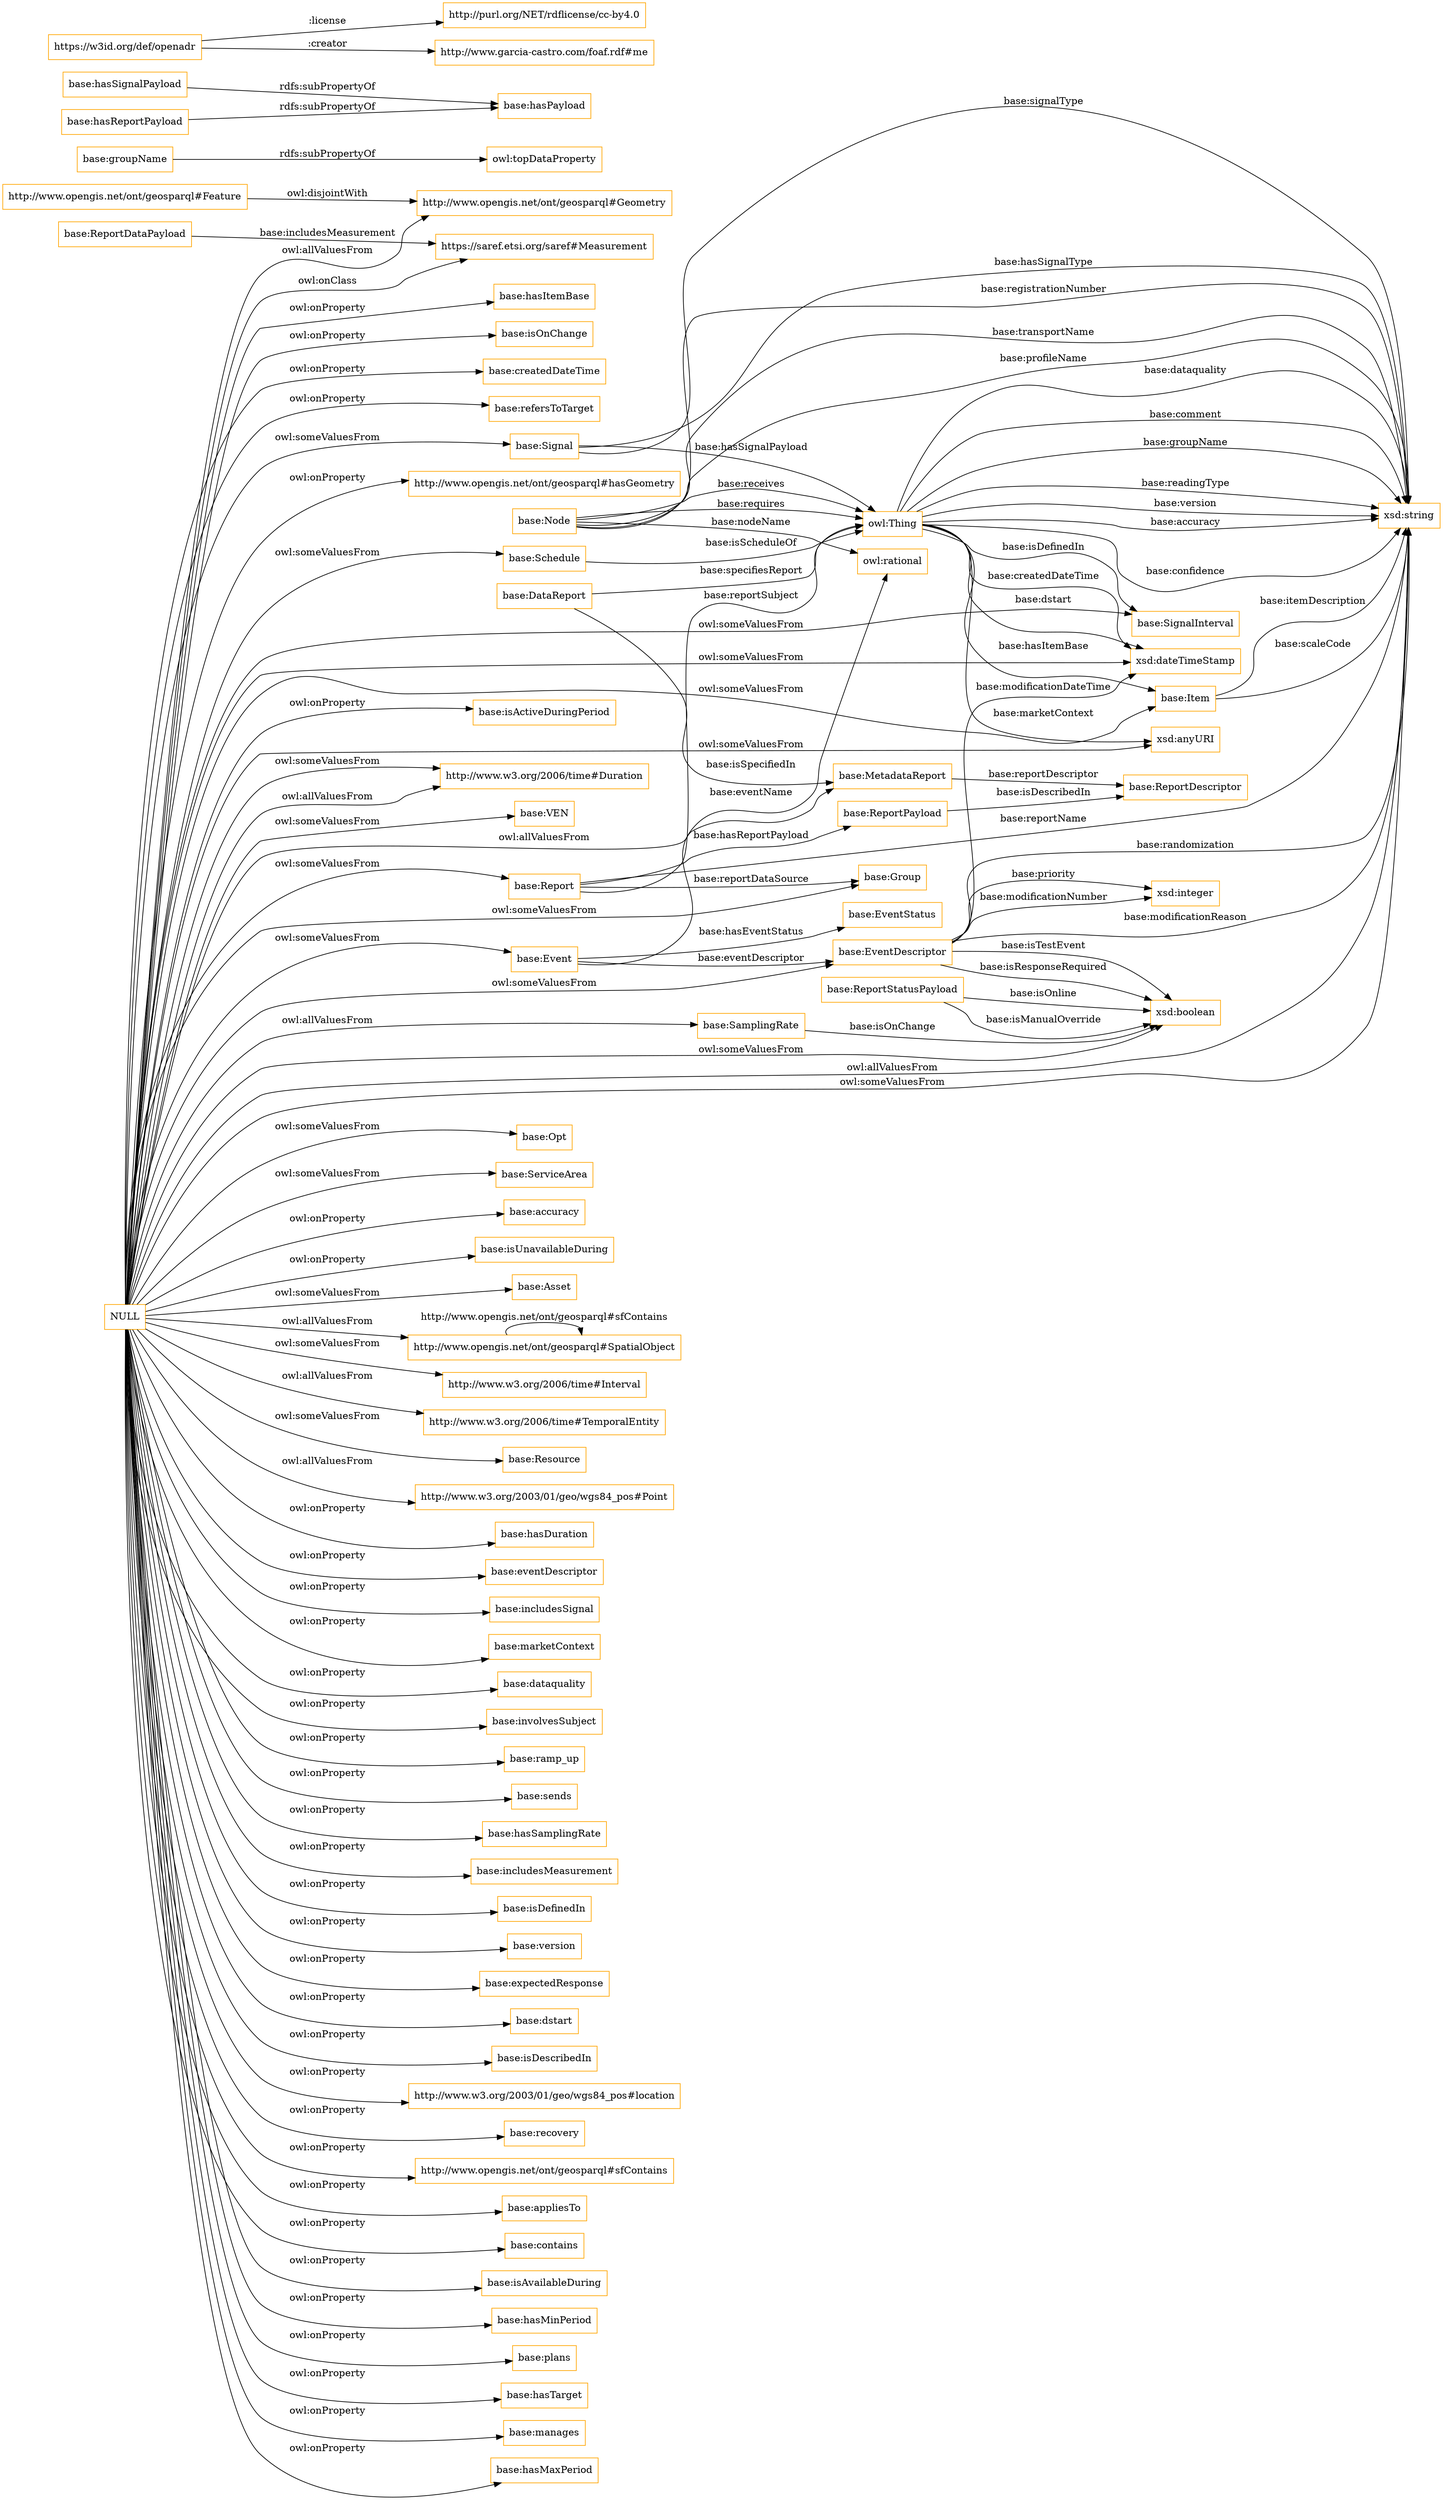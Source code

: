 digraph ar2dtool_diagram { 
rankdir=LR;
size="1501"
node [shape = rectangle, color="orange"]; "base:SignalInterval" "http://www.w3.org/2006/time#Duration" "base:VEN" "base:Signal" "base:Opt" "base:DataReport" "base:ReportDataPayload" "base:EventStatus" "base:ReportStatusPayload" "base:ServiceArea" "base:Item" "base:ReportDescriptor" "base:SamplingRate" "base:Group" "base:Node" "http://www.opengis.net/ont/geosparql#Geometry" "https://saref.etsi.org/saref#Measurement" "base:Asset" "http://www.opengis.net/ont/geosparql#SpatialObject" "base:Event" "http://www.w3.org/2006/time#Interval" "http://www.w3.org/2006/time#TemporalEntity" "base:Resource" "base:Schedule" "base:EventDescriptor" "http://www.opengis.net/ont/geosparql#Feature" "base:ReportPayload" "http://www.w3.org/2003/01/geo/wgs84_pos#Point" "base:MetadataReport" "base:Report" ; /*classes style*/
	"http://www.opengis.net/ont/geosparql#Feature" -> "http://www.opengis.net/ont/geosparql#Geometry" [ label = "owl:disjointWith" ];
	"base:groupName" -> "owl:topDataProperty" [ label = "rdfs:subPropertyOf" ];
	"NULL" -> "base:hasDuration" [ label = "owl:onProperty" ];
	"NULL" -> "base:Signal" [ label = "owl:someValuesFrom" ];
	"NULL" -> "base:eventDescriptor" [ label = "owl:onProperty" ];
	"NULL" -> "base:includesSignal" [ label = "owl:onProperty" ];
	"NULL" -> "base:Resource" [ label = "owl:someValuesFrom" ];
	"NULL" -> "xsd:anyURI" [ label = "owl:someValuesFrom" ];
	"NULL" -> "http://www.w3.org/2006/time#TemporalEntity" [ label = "owl:allValuesFrom" ];
	"NULL" -> "base:marketContext" [ label = "owl:onProperty" ];
	"NULL" -> "base:dataquality" [ label = "owl:onProperty" ];
	"NULL" -> "base:Schedule" [ label = "owl:someValuesFrom" ];
	"NULL" -> "base:involvesSubject" [ label = "owl:onProperty" ];
	"NULL" -> "base:ramp_up" [ label = "owl:onProperty" ];
	"NULL" -> "xsd:string" [ label = "owl:allValuesFrom" ];
	"NULL" -> "base:sends" [ label = "owl:onProperty" ];
	"NULL" -> "base:hasSamplingRate" [ label = "owl:onProperty" ];
	"NULL" -> "xsd:dateTimeStamp" [ label = "owl:someValuesFrom" ];
	"NULL" -> "base:includesMeasurement" [ label = "owl:onProperty" ];
	"NULL" -> "http://www.w3.org/2006/time#Duration" [ label = "owl:someValuesFrom" ];
	"NULL" -> "base:EventDescriptor" [ label = "owl:someValuesFrom" ];
	"NULL" -> "base:isDefinedIn" [ label = "owl:onProperty" ];
	"NULL" -> "base:MetadataReport" [ label = "owl:allValuesFrom" ];
	"NULL" -> "xsd:boolean" [ label = "owl:someValuesFrom" ];
	"NULL" -> "base:version" [ label = "owl:onProperty" ];
	"NULL" -> "base:expectedResponse" [ label = "owl:onProperty" ];
	"NULL" -> "base:dstart" [ label = "owl:onProperty" ];
	"NULL" -> "base:isDescribedIn" [ label = "owl:onProperty" ];
	"NULL" -> "http://www.w3.org/2003/01/geo/wgs84_pos#location" [ label = "owl:onProperty" ];
	"NULL" -> "base:recovery" [ label = "owl:onProperty" ];
	"NULL" -> "http://www.opengis.net/ont/geosparql#sfContains" [ label = "owl:onProperty" ];
	"NULL" -> "base:appliesTo" [ label = "owl:onProperty" ];
	"NULL" -> "https://saref.etsi.org/saref#Measurement" [ label = "owl:onClass" ];
	"NULL" -> "base:contains" [ label = "owl:onProperty" ];
	"NULL" -> "base:isAvailableDuring" [ label = "owl:onProperty" ];
	"NULL" -> "base:hasMinPeriod" [ label = "owl:onProperty" ];
	"NULL" -> "base:Report" [ label = "owl:someValuesFrom" ];
	"NULL" -> "http://www.opengis.net/ont/geosparql#SpatialObject" [ label = "owl:allValuesFrom" ];
	"NULL" -> "base:SamplingRate" [ label = "owl:allValuesFrom" ];
	"NULL" -> "base:plans" [ label = "owl:onProperty" ];
	"NULL" -> "base:Item" [ label = "owl:someValuesFrom" ];
	"NULL" -> "base:hasTarget" [ label = "owl:onProperty" ];
	"NULL" -> "http://www.w3.org/2003/01/geo/wgs84_pos#Point" [ label = "owl:allValuesFrom" ];
	"NULL" -> "base:manages" [ label = "owl:onProperty" ];
	"NULL" -> "base:hasMaxPeriod" [ label = "owl:onProperty" ];
	"NULL" -> "http://www.opengis.net/ont/geosparql#Geometry" [ label = "owl:allValuesFrom" ];
	"NULL" -> "base:ServiceArea" [ label = "owl:someValuesFrom" ];
	"NULL" -> "base:hasItemBase" [ label = "owl:onProperty" ];
	"NULL" -> "base:SignalInterval" [ label = "owl:someValuesFrom" ];
	"NULL" -> "base:VEN" [ label = "owl:someValuesFrom" ];
	"NULL" -> "base:isOnChange" [ label = "owl:onProperty" ];
	"NULL" -> "base:createdDateTime" [ label = "owl:onProperty" ];
	"NULL" -> "http://www.w3.org/2006/time#Duration" [ label = "owl:allValuesFrom" ];
	"NULL" -> "base:refersToTarget" [ label = "owl:onProperty" ];
	"NULL" -> "base:Opt" [ label = "owl:someValuesFrom" ];
	"NULL" -> "base:Group" [ label = "owl:someValuesFrom" ];
	"NULL" -> "http://www.opengis.net/ont/geosparql#hasGeometry" [ label = "owl:onProperty" ];
	"NULL" -> "base:Asset" [ label = "owl:someValuesFrom" ];
	"NULL" -> "base:isActiveDuringPeriod" [ label = "owl:onProperty" ];
	"NULL" -> "base:accuracy" [ label = "owl:onProperty" ];
	"NULL" -> "http://www.w3.org/2006/time#Interval" [ label = "owl:someValuesFrom" ];
	"NULL" -> "base:isUnavailableDuring" [ label = "owl:onProperty" ];
	"NULL" -> "base:Event" [ label = "owl:someValuesFrom" ];
	"NULL" -> "xsd:string" [ label = "owl:someValuesFrom" ];
	"base:hasSignalPayload" -> "base:hasPayload" [ label = "rdfs:subPropertyOf" ];
	"base:hasReportPayload" -> "base:hasPayload" [ label = "rdfs:subPropertyOf" ];
	"https://w3id.org/def/openadr" -> "http://purl.org/NET/rdflicense/cc-by4.0" [ label = ":license" ];
	"https://w3id.org/def/openadr" -> "http://www.garcia-castro.com/foaf.rdf#me" [ label = ":creator" ];
	"base:Node" -> "owl:Thing" [ label = "base:requires" ];
	"owl:Thing" -> "xsd:string" [ label = "base:confidence" ];
	"owl:Thing" -> "xsd:dateTimeStamp" [ label = "base:dstart" ];
	"base:Schedule" -> "owl:Thing" [ label = "base:isScheduleOf" ];
	"base:Report" -> "owl:Thing" [ label = "base:reportSubject" ];
	"owl:Thing" -> "xsd:string" [ label = "base:dataquality" ];
	"owl:Thing" -> "base:Item" [ label = "base:hasItemBase" ];
	"base:ReportDataPayload" -> "https://saref.etsi.org/saref#Measurement" [ label = "base:includesMeasurement" ];
	"owl:Thing" -> "xsd:string" [ label = "base:comment" ];
	"base:Node" -> "xsd:string" [ label = "base:profileName" ];
	"base:EventDescriptor" -> "xsd:dateTimeStamp" [ label = "base:modificationDateTime" ];
	"base:Node" -> "xsd:string" [ label = "base:registrationNumber" ];
	"base:ReportStatusPayload" -> "xsd:boolean" [ label = "base:isManualOverride" ];
	"http://www.opengis.net/ont/geosparql#SpatialObject" -> "http://www.opengis.net/ont/geosparql#SpatialObject" [ label = "http://www.opengis.net/ont/geosparql#sfContains" ];
	"base:Node" -> "owl:Thing" [ label = "base:receives" ];
	"owl:Thing" -> "xsd:string" [ label = "base:groupName" ];
	"owl:Thing" -> "xsd:anyURI" [ label = "base:marketContext" ];
	"base:EventDescriptor" -> "xsd:integer" [ label = "base:modificationNumber" ];
	"base:EventDescriptor" -> "xsd:boolean" [ label = "base:isResponseRequired" ];
	"owl:Thing" -> "xsd:string" [ label = "base:readingType" ];
	"base:EventDescriptor" -> "xsd:boolean" [ label = "base:isTestEvent" ];
	"owl:Thing" -> "xsd:dateTimeStamp" [ label = "base:createdDateTime" ];
	"base:Event" -> "base:EventDescriptor" [ label = "base:eventDescriptor" ];
	"base:Node" -> "xsd:string" [ label = "base:transportName" ];
	"base:ReportStatusPayload" -> "xsd:boolean" [ label = "base:isOnline" ];
	"base:Report" -> "xsd:string" [ label = "base:reportName" ];
	"base:Signal" -> "owl:Thing" [ label = "base:hasSignalPayload" ];
	"base:Event" -> "base:EventStatus" [ label = "base:hasEventStatus" ];
	"base:DataReport" -> "owl:Thing" [ label = "base:specifiesReport" ];
	"base:Node" -> "owl:rational" [ label = "base:nodeName" ];
	"base:SamplingRate" -> "xsd:boolean" [ label = "base:isOnChange" ];
	"owl:Thing" -> "xsd:string" [ label = "base:version" ];
	"base:DataReport" -> "base:MetadataReport" [ label = "base:isSpecifiedIn" ];
	"base:Signal" -> "xsd:string" [ label = "base:signalType" ];
	"base:EventDescriptor" -> "xsd:string" [ label = "base:modificationReason" ];
	"base:MetadataReport" -> "base:ReportDescriptor" [ label = "base:reportDescriptor" ];
	"base:Report" -> "base:Group" [ label = "base:reportDataSource" ];
	"base:Signal" -> "xsd:string" [ label = "base:hasSignalType" ];
	"base:Item" -> "xsd:string" [ label = "base:scaleCode" ];
	"owl:Thing" -> "base:SignalInterval" [ label = "base:isDefinedIn" ];
	"base:Report" -> "base:ReportPayload" [ label = "base:hasReportPayload" ];
	"base:Event" -> "owl:rational" [ label = "base:eventName" ];
	"base:ReportPayload" -> "base:ReportDescriptor" [ label = "base:isDescribedIn" ];
	"base:EventDescriptor" -> "xsd:string" [ label = "base:randomization" ];
	"owl:Thing" -> "xsd:string" [ label = "base:accuracy" ];
	"base:EventDescriptor" -> "xsd:integer" [ label = "base:priority" ];
	"base:Item" -> "xsd:string" [ label = "base:itemDescription" ];

}
